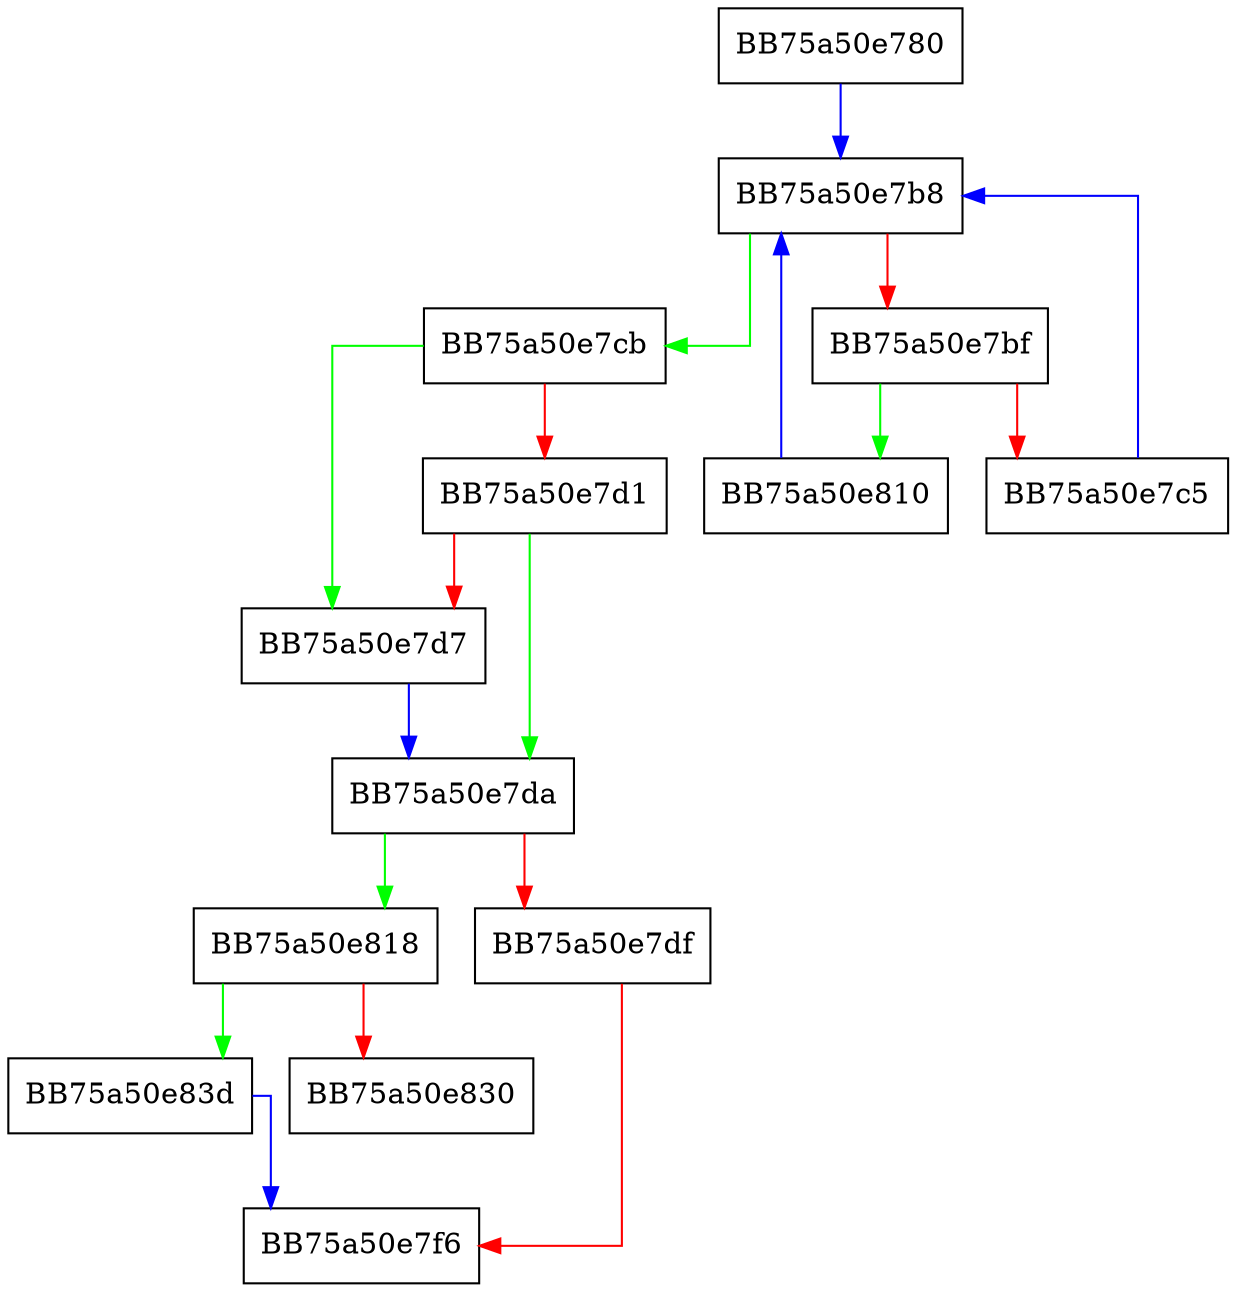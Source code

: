 digraph writeStrm {
  node [shape="box"];
  graph [splines=ortho];
  BB75a50e780 -> BB75a50e7b8 [color="blue"];
  BB75a50e7b8 -> BB75a50e7cb [color="green"];
  BB75a50e7b8 -> BB75a50e7bf [color="red"];
  BB75a50e7bf -> BB75a50e810 [color="green"];
  BB75a50e7bf -> BB75a50e7c5 [color="red"];
  BB75a50e7c5 -> BB75a50e7b8 [color="blue"];
  BB75a50e7cb -> BB75a50e7d7 [color="green"];
  BB75a50e7cb -> BB75a50e7d1 [color="red"];
  BB75a50e7d1 -> BB75a50e7da [color="green"];
  BB75a50e7d1 -> BB75a50e7d7 [color="red"];
  BB75a50e7d7 -> BB75a50e7da [color="blue"];
  BB75a50e7da -> BB75a50e818 [color="green"];
  BB75a50e7da -> BB75a50e7df [color="red"];
  BB75a50e7df -> BB75a50e7f6 [color="red"];
  BB75a50e810 -> BB75a50e7b8 [color="blue"];
  BB75a50e818 -> BB75a50e83d [color="green"];
  BB75a50e818 -> BB75a50e830 [color="red"];
  BB75a50e83d -> BB75a50e7f6 [color="blue"];
}